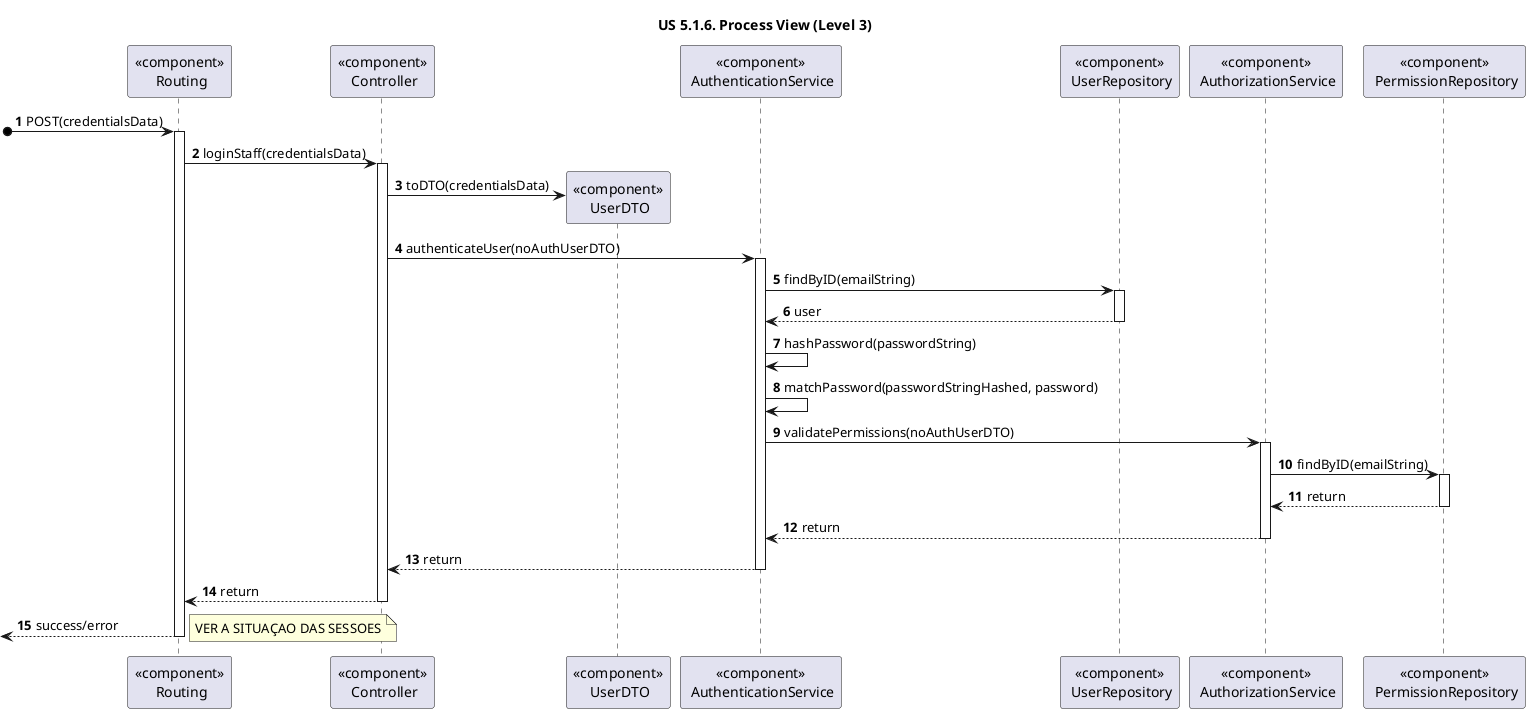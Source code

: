 @startuml
'https://plantuml.com/sequence-diagram

title "US 5.1.6. Process View (Level 3)"

autonumber

participant "<<component>>\n Routing" as ROUTE
participant "<<component>>\n Controller" as CONTROL

participant "<<component>>\n UserDTO" as UserDTO

participant "<<component>>\n AuthenticationService" as AUTHServ
participant "<<component>>\n UserRepository" as AUTHRepo

participant "<<component>>\n AuthorizationService" as AUTHZServ
participant "<<component>>\n PermissionRepository" as AUTHZRepo


[o-> ROUTE : POST(credentialsData)
activate ROUTE

ROUTE -> CONTROL : loginStaff(credentialsData)
activate CONTROL

CONTROL -> UserDTO** : toDTO(credentialsData)

CONTROL -> AUTHServ : authenticateUser(noAuthUserDTO)
activate AUTHServ

AUTHServ -> AUTHRepo : findByID(emailString)
activate AUTHRepo


AUTHRepo --> AUTHServ : user
deactivate AUTHRepo

AUTHServ -> AUTHServ : hashPassword(passwordString)

AUTHServ -> AUTHServ : matchPassword(passwordStringHashed, password)


AUTHServ -> AUTHZServ : validatePermissions(noAuthUserDTO)
activate AUTHZServ

AUTHZServ -> AUTHZRepo : findByID(emailString)
activate AUTHZRepo

AUTHZRepo --> AUTHZServ : return
deactivate AUTHZRepo

AUTHZServ --> AUTHServ : return
deactivate AUTHZServ

AUTHServ --> CONTROL : return
deactivate AUTHServ

CONTROL --> ROUTE : return
deactivate CONTROL

<-- ROUTE : success/error
note right
VER A SITUAÇAO DAS SESSOES
end note

deactivate ROUTE

@enduml